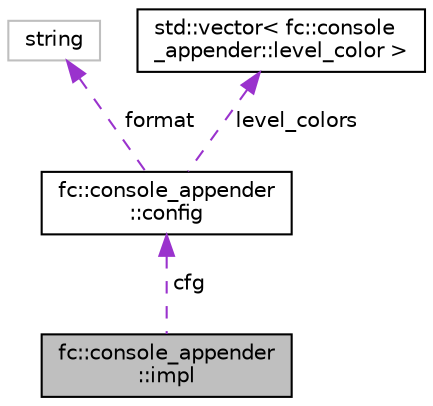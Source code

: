 digraph "fc::console_appender::impl"
{
  edge [fontname="Helvetica",fontsize="10",labelfontname="Helvetica",labelfontsize="10"];
  node [fontname="Helvetica",fontsize="10",shape=record];
  Node1 [label="fc::console_appender\l::impl",height=0.2,width=0.4,color="black", fillcolor="grey75", style="filled", fontcolor="black"];
  Node2 -> Node1 [dir="back",color="darkorchid3",fontsize="10",style="dashed",label=" cfg" ];
  Node2 [label="fc::console_appender\l::config",height=0.2,width=0.4,color="black", fillcolor="white", style="filled",URL="$structfc_1_1console__appender_1_1config.html"];
  Node3 -> Node2 [dir="back",color="darkorchid3",fontsize="10",style="dashed",label=" format" ];
  Node3 [label="string",height=0.2,width=0.4,color="grey75", fillcolor="white", style="filled"];
  Node4 -> Node2 [dir="back",color="darkorchid3",fontsize="10",style="dashed",label=" level_colors" ];
  Node4 [label="std::vector\< fc::console\l_appender::level_color \>",height=0.2,width=0.4,color="black", fillcolor="white", style="filled",URL="$classstd_1_1vector.html"];
}
